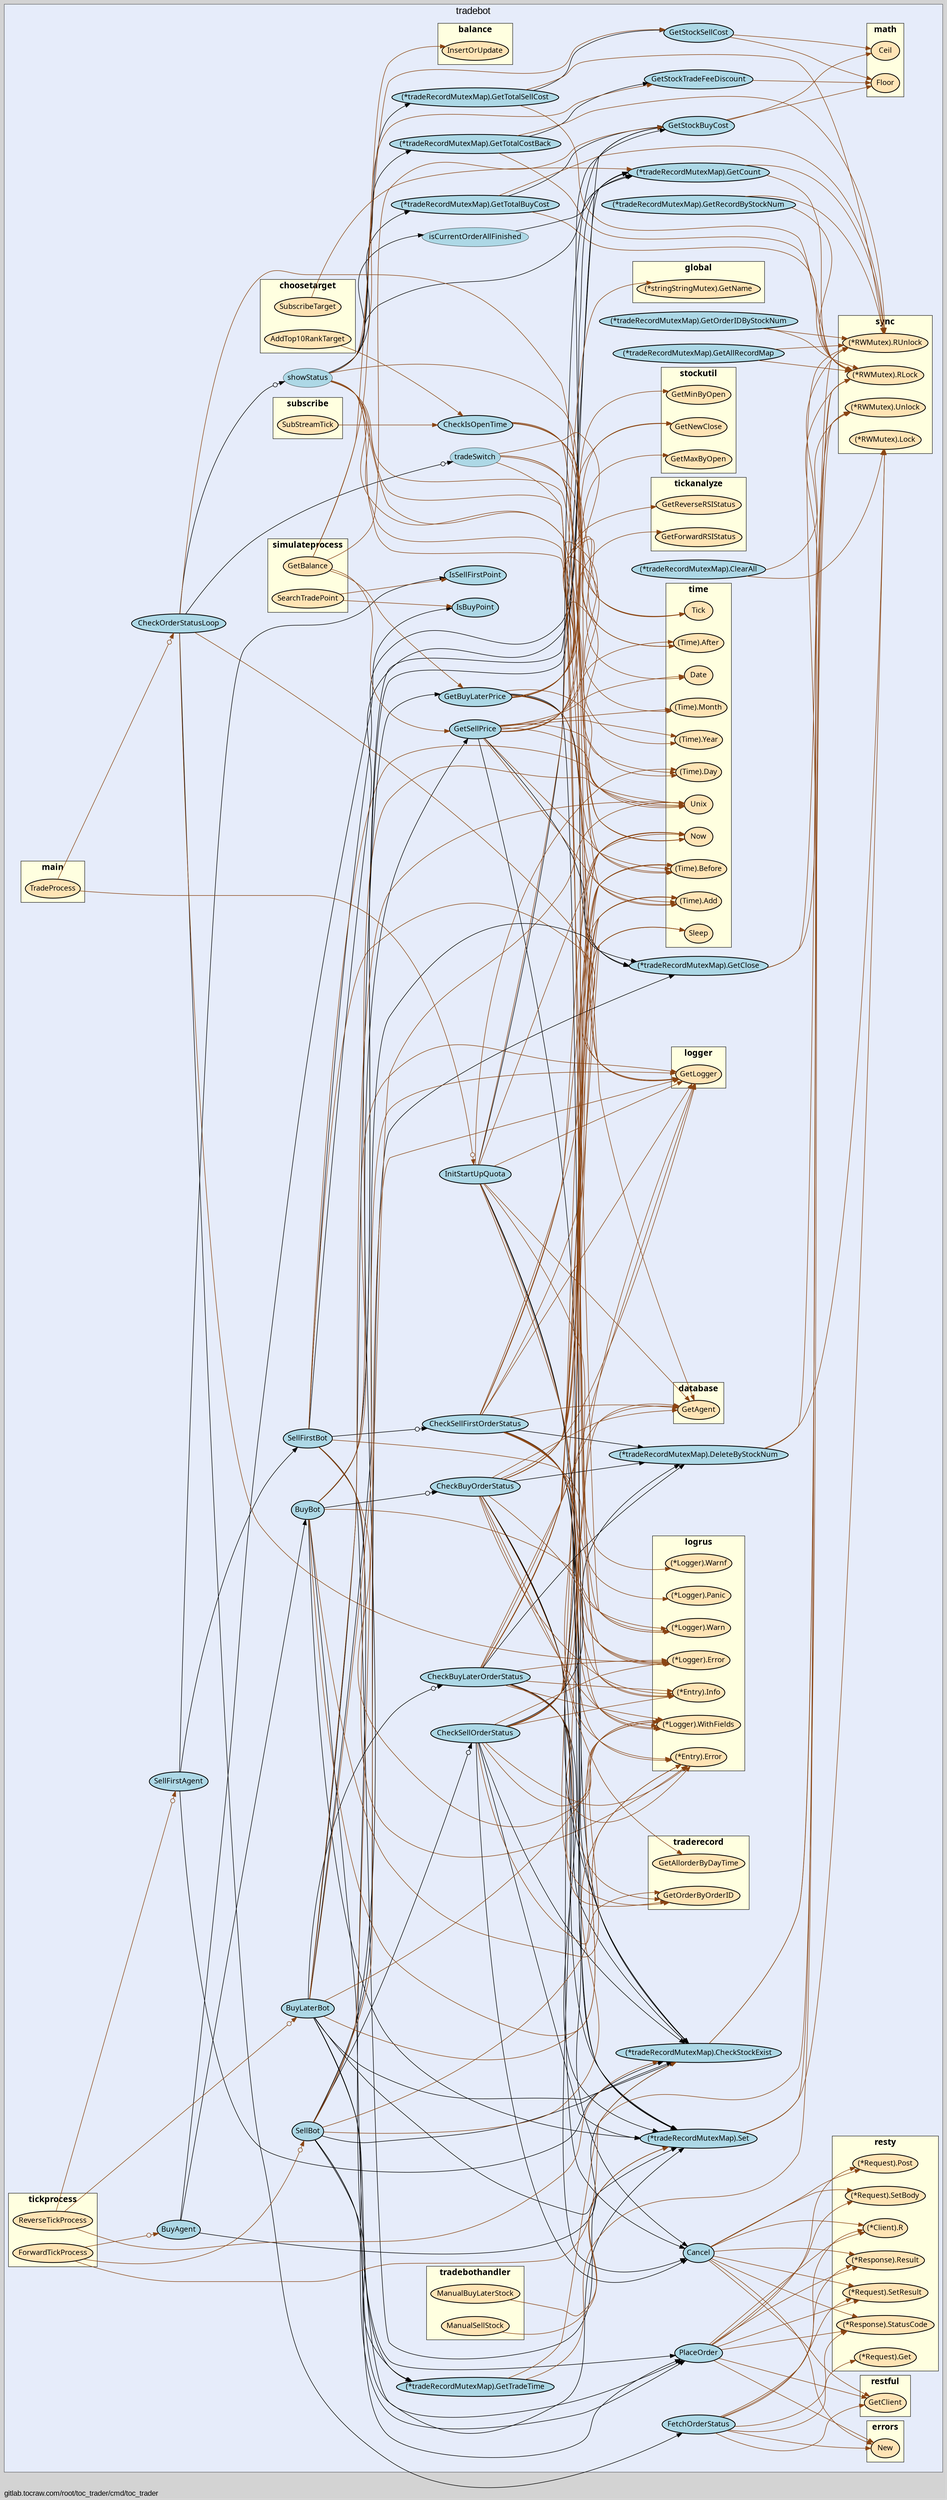 digraph gocallvis {
    label="gitlab.tocraw.com/root/toc_trader/cmd/toc_trader";
    labeljust="l";
    fontname="Arial";
    fontsize="14";
    rankdir="LR";
    bgcolor="lightgray";
    style="solid";
    penwidth="0.5";
    pad="0.0";
    nodesep="0.35";

    node [shape="ellipse" style="filled" fillcolor="honeydew" fontname="Verdana" penwidth="1.0" margin="0.05,0.0"];
    edge [minlen="2"]

    subgraph "cluster_focus" {
        label="tradebot";
labelloc="t";
labeljust="c";
fontsize="18";
bgcolor="#e6ecfa";
        
        "(*gitlab.tocraw.com/root/toc_trader/pkg/modules/tradebot.tradeRecordMutexMap).GetTotalBuyCost" [ fillcolor="lightblue" label="(*tradeRecordMutexMap).GetTotalBuyCost" penwidth="1.5" ]
        "gitlab.tocraw.com/root/toc_trader/pkg/modules/tradebot.GetStockBuyCost" [ fillcolor="lightblue" label="GetStockBuyCost" penwidth="1.5" ]
        "(*gitlab.tocraw.com/root/toc_trader/pkg/modules/tradebot.tradeRecordMutexMap).Set" [ fillcolor="lightblue" label="(*tradeRecordMutexMap).Set" penwidth="1.5" ]
        "gitlab.tocraw.com/root/toc_trader/pkg/modules/tradebot.showStatus" [ fillcolor="lightblue" label="showStatus" penwidth="0.5" ]
        "(*gitlab.tocraw.com/root/toc_trader/pkg/modules/tradebot.tradeRecordMutexMap).GetCount" [ fillcolor="lightblue" label="(*tradeRecordMutexMap).GetCount" penwidth="1.5" ]
        "gitlab.tocraw.com/root/toc_trader/pkg/modules/tradebot.isCurrentOrderAllFinished" [ fillcolor="lightblue" label="isCurrentOrderAllFinished" penwidth="0.5" ]
        "(*gitlab.tocraw.com/root/toc_trader/pkg/modules/tradebot.tradeRecordMutexMap).GetTotalSellCost" [ penwidth="1.5" fillcolor="lightblue" label="(*tradeRecordMutexMap).GetTotalSellCost" ]
        "gitlab.tocraw.com/root/toc_trader/pkg/modules/tradebot.GetStockSellCost" [ fillcolor="lightblue" label="GetStockSellCost" penwidth="1.5" ]
        "(*gitlab.tocraw.com/root/toc_trader/pkg/modules/tradebot.tradeRecordMutexMap).GetTotalCostBack" [ penwidth="1.5" fillcolor="lightblue" label="(*tradeRecordMutexMap).GetTotalCostBack" ]
        "gitlab.tocraw.com/root/toc_trader/pkg/modules/tradebot.GetStockTradeFeeDiscount" [ label="GetStockTradeFeeDiscount" penwidth="1.5" fillcolor="lightblue" ]
        "gitlab.tocraw.com/root/toc_trader/pkg/modules/tradebot.IsBuyPoint" [ penwidth="1.5" fillcolor="lightblue" label="IsBuyPoint" ]
        "gitlab.tocraw.com/root/toc_trader/pkg/modules/tradebot.IsSellFirstPoint" [ fillcolor="lightblue" label="IsSellFirstPoint" penwidth="1.5" ]
        "gitlab.tocraw.com/root/toc_trader/pkg/modules/tradebot.PlaceOrder" [ penwidth="1.5" fillcolor="lightblue" label="PlaceOrder" ]
        "gitlab.tocraw.com/root/toc_trader/pkg/modules/tradebot.Cancel" [ label="Cancel" penwidth="1.5" fillcolor="lightblue" ]
        "gitlab.tocraw.com/root/toc_trader/pkg/modules/tradebot.SellFirstBot" [ label="SellFirstBot" penwidth="1.5" fillcolor="lightblue" ]
        "gitlab.tocraw.com/root/toc_trader/pkg/modules/tradebot.CheckSellFirstOrderStatus" [ penwidth="1.5" fillcolor="lightblue" label="CheckSellFirstOrderStatus" ]
        "(*gitlab.tocraw.com/root/toc_trader/pkg/modules/tradebot.tradeRecordMutexMap).DeleteByStockNum" [ fillcolor="lightblue" label="(*tradeRecordMutexMap).DeleteByStockNum" penwidth="1.5" ]
        "gitlab.tocraw.com/root/toc_trader/pkg/modules/tradebot.GetSellPrice" [ fillcolor="lightblue" label="GetSellPrice" penwidth="1.5" ]
        "(*gitlab.tocraw.com/root/toc_trader/pkg/modules/tradebot.tradeRecordMutexMap).GetClose" [ label="(*tradeRecordMutexMap).GetClose" penwidth="1.5" fillcolor="lightblue" ]
        "(*gitlab.tocraw.com/root/toc_trader/pkg/modules/tradebot.tradeRecordMutexMap).CheckStockExist" [ fillcolor="lightblue" label="(*tradeRecordMutexMap).CheckStockExist" penwidth="1.5" ]
        "gitlab.tocraw.com/root/toc_trader/pkg/modules/tradebot.GetBuyLaterPrice" [ penwidth="1.5" fillcolor="lightblue" label="GetBuyLaterPrice" ]
        "gitlab.tocraw.com/root/toc_trader/pkg/modules/tradebot.CheckBuyLaterOrderStatus" [ fillcolor="lightblue" label="CheckBuyLaterOrderStatus" penwidth="1.5" ]
        "gitlab.tocraw.com/root/toc_trader/pkg/modules/tradebot.BuyAgent" [ fillcolor="lightblue" label="BuyAgent" penwidth="1.5" ]
        "gitlab.tocraw.com/root/toc_trader/pkg/modules/tradebot.BuyBot" [ penwidth="1.5" fillcolor="lightblue" label="BuyBot" ]
        "gitlab.tocraw.com/root/toc_trader/pkg/modules/tradebot.CheckBuyOrderStatus" [ fillcolor="lightblue" label="CheckBuyOrderStatus" penwidth="1.5" ]
        "gitlab.tocraw.com/root/toc_trader/pkg/modules/tradebot.SellBot" [ fillcolor="lightblue" label="SellBot" penwidth="1.5" ]
        "(*gitlab.tocraw.com/root/toc_trader/pkg/modules/tradebot.tradeRecordMutexMap).GetTradeTime" [ fillcolor="lightblue" label="(*tradeRecordMutexMap).GetTradeTime" penwidth="1.5" ]
        "gitlab.tocraw.com/root/toc_trader/pkg/modules/tradebot.CheckSellOrderStatus" [ fillcolor="lightblue" label="CheckSellOrderStatus" penwidth="1.5" ]
        "gitlab.tocraw.com/root/toc_trader/pkg/modules/tradebot.CheckOrderStatusLoop" [ fillcolor="lightblue" label="CheckOrderStatusLoop" penwidth="1.5" ]
        "gitlab.tocraw.com/root/toc_trader/pkg/modules/tradebot.tradeSwitch" [ fillcolor="lightblue" label="tradeSwitch" penwidth="0.5" ]
        "gitlab.tocraw.com/root/toc_trader/pkg/modules/tradebot.FetchOrderStatus" [ fillcolor="lightblue" label="FetchOrderStatus" penwidth="1.5" ]
        "gitlab.tocraw.com/root/toc_trader/pkg/modules/tradebot.CheckIsOpenTime" [ label="CheckIsOpenTime" penwidth="1.5" fillcolor="lightblue" ]
        "gitlab.tocraw.com/root/toc_trader/pkg/modules/tradebot.SellFirstAgent" [ fillcolor="lightblue" label="SellFirstAgent" penwidth="1.5" ]
        "gitlab.tocraw.com/root/toc_trader/pkg/modules/tradebot.BuyLaterBot" [ label="BuyLaterBot" penwidth="1.5" fillcolor="lightblue" ]
        "(*gitlab.tocraw.com/root/toc_trader/pkg/modules/tradebot.tradeRecordMutexMap).ClearAll" [ fillcolor="lightblue" label="(*tradeRecordMutexMap).ClearAll" penwidth="1.5" ]
        "(*gitlab.tocraw.com/root/toc_trader/pkg/modules/tradebot.tradeRecordMutexMap).GetOrderIDByStockNum" [ fillcolor="lightblue" label="(*tradeRecordMutexMap).GetOrderIDByStockNum" penwidth="1.5" ]
        "(*gitlab.tocraw.com/root/toc_trader/pkg/modules/tradebot.tradeRecordMutexMap).GetRecordByStockNum" [ penwidth="1.5" fillcolor="lightblue" label="(*tradeRecordMutexMap).GetRecordByStockNum" ]
        "(*gitlab.tocraw.com/root/toc_trader/pkg/modules/tradebot.tradeRecordMutexMap).GetAllRecordMap" [ fillcolor="lightblue" label="(*tradeRecordMutexMap).GetAllRecordMap" penwidth="1.5" ]
        "gitlab.tocraw.com/root/toc_trader/pkg/modules/tradebot.InitStartUpQuota" [ label="InitStartUpQuota" penwidth="1.5" fillcolor="lightblue" ]
        
        subgraph "cluster_errors" {
        penwidth="0.8";
fillcolor="lightyellow";
fontname="Tahoma bold";
rank="sink";
URL="/?f=errors";
fontsize="16";
style="filled";
label="errors";
tooltip="package: errors";
        
        "errors.New" [ label="New" penwidth="1.5" fillcolor="moccasin" ]
        
    }

        subgraph "cluster_github.com/go-resty/resty/v2" {
        style="filled";
rank="sink";
penwidth="0.8";
fillcolor="lightyellow";
fontname="Tahoma bold";
label="resty";
URL="/?f=github.com/go-resty/resty/v2";
tooltip="package: github.com/go-resty/resty/v2";
fontsize="16";
        
        "(*github.com/go-resty/resty/v2.Client).R" [ label="(*Client).R" penwidth="1.5" fillcolor="moccasin" ]
        "(*github.com/go-resty/resty/v2.Request).SetBody" [ penwidth="1.5" fillcolor="moccasin" label="(*Request).SetBody" ]
        "(*github.com/go-resty/resty/v2.Request).SetResult" [ fillcolor="moccasin" label="(*Request).SetResult" penwidth="1.5" ]
        "(*github.com/go-resty/resty/v2.Request).Post" [ fillcolor="moccasin" label="(*Request).Post" penwidth="1.5" ]
        "(*github.com/go-resty/resty/v2.Response).StatusCode" [ label="(*Response).StatusCode" penwidth="1.5" fillcolor="moccasin" ]
        "(*github.com/go-resty/resty/v2.Response).Result" [ fillcolor="moccasin" label="(*Response).Result" penwidth="1.5" ]
        "(*github.com/go-resty/resty/v2.Request).Get" [ fillcolor="moccasin" label="(*Request).Get" penwidth="1.5" ]
        
    }

        subgraph "cluster_github.com/sirupsen/logrus" {
        label="logrus";
URL="/?f=github.com/sirupsen/logrus";
fontsize="16";
fillcolor="lightyellow";
rank="sink";
tooltip="package: github.com/sirupsen/logrus";
penwidth="0.8";
style="filled";
fontname="Tahoma bold";
        
        "(*github.com/sirupsen/logrus.Logger).Error" [ penwidth="1.5" fillcolor="moccasin" label="(*Logger).Error" ]
        "(*github.com/sirupsen/logrus.Logger).WithFields" [ fillcolor="moccasin" label="(*Logger).WithFields" penwidth="1.5" ]
        "(*github.com/sirupsen/logrus.Entry).Info" [ fillcolor="moccasin" label="(*Entry).Info" penwidth="1.5" ]
        "(*github.com/sirupsen/logrus.Logger).Warn" [ label="(*Logger).Warn" penwidth="1.5" fillcolor="moccasin" ]
        "(*github.com/sirupsen/logrus.Entry).Error" [ fillcolor="moccasin" label="(*Entry).Error" penwidth="1.5" ]
        "(*github.com/sirupsen/logrus.Logger).Panic" [ fillcolor="moccasin" label="(*Logger).Panic" penwidth="1.5" ]
        "(*github.com/sirupsen/logrus.Logger).Warnf" [ fillcolor="moccasin" label="(*Logger).Warnf" penwidth="1.5" ]
        
    }

        subgraph "cluster_gitlab.tocraw.com/root/toc_trader/cmd/toc_trader" {
        fillcolor="lightyellow";
fontname="Tahoma bold";
rank="sink";
label="main";
penwidth="0.8";
fontsize="16";
style="filled";
URL="/?f=gitlab.tocraw.com/root/toc_trader/cmd/toc_trader";
tooltip="package: gitlab.tocraw.com/root/toc_trader/cmd/toc_trader";
        
        "gitlab.tocraw.com/root/toc_trader/cmd/toc_trader.TradeProcess" [ fillcolor="moccasin" label="TradeProcess" penwidth="1.5" ]
        
    }

        subgraph "cluster_gitlab.tocraw.com/root/toc_trader/internal/database" {
        fontsize="16";
style="filled";
penwidth="0.8";
fontname="Tahoma bold";
rank="sink";
label="database";
URL="/?f=gitlab.tocraw.com/root/toc_trader/internal/database";
tooltip="package: gitlab.tocraw.com/root/toc_trader/internal/database";
fillcolor="lightyellow";
        
        "gitlab.tocraw.com/root/toc_trader/internal/database.GetAgent" [ fillcolor="moccasin" label="GetAgent" penwidth="1.5" ]
        
    }

        subgraph "cluster_gitlab.tocraw.com/root/toc_trader/internal/logger" {
        penwidth="0.8";
fontsize="16";
fillcolor="lightyellow";
label="logger";
tooltip="package: gitlab.tocraw.com/root/toc_trader/internal/logger";
style="filled";
fontname="Tahoma bold";
rank="sink";
URL="/?f=gitlab.tocraw.com/root/toc_trader/internal/logger";
        
        "gitlab.tocraw.com/root/toc_trader/internal/logger.GetLogger" [ fillcolor="moccasin" label="GetLogger" penwidth="1.5" ]
        
    }

        subgraph "cluster_gitlab.tocraw.com/root/toc_trader/internal/restful" {
        penwidth="0.8";
fontsize="16";
fontname="Tahoma bold";
label="restful";
style="filled";
fillcolor="lightyellow";
rank="sink";
URL="/?f=gitlab.tocraw.com/root/toc_trader/internal/restful";
tooltip="package: gitlab.tocraw.com/root/toc_trader/internal/restful";
        
        "gitlab.tocraw.com/root/toc_trader/internal/restful.GetClient" [ fillcolor="moccasin" label="GetClient" penwidth="1.5" ]
        
    }

        subgraph "cluster_gitlab.tocraw.com/root/toc_trader/internal/stockutil" {
        penwidth="0.8";
style="filled";
fillcolor="lightyellow";
fontname="Tahoma bold";
rank="sink";
tooltip="package: gitlab.tocraw.com/root/toc_trader/internal/stockutil";
fontsize="16";
label="stockutil";
URL="/?f=gitlab.tocraw.com/root/toc_trader/internal/stockutil";
        
        "gitlab.tocraw.com/root/toc_trader/internal/stockutil.GetMaxByOpen" [ fillcolor="moccasin" label="GetMaxByOpen" penwidth="1.5" ]
        "gitlab.tocraw.com/root/toc_trader/internal/stockutil.GetNewClose" [ penwidth="1.5" fillcolor="moccasin" label="GetNewClose" ]
        "gitlab.tocraw.com/root/toc_trader/internal/stockutil.GetMinByOpen" [ fillcolor="moccasin" label="GetMinByOpen" penwidth="1.5" ]
        
    }

        subgraph "cluster_gitlab.tocraw.com/root/toc_trader/pkg/global" {
        penwidth="0.8";
fontsize="16";
fontname="Tahoma bold";
URL="/?f=gitlab.tocraw.com/root/toc_trader/pkg/global";
style="filled";
fillcolor="lightyellow";
rank="sink";
label="global";
tooltip="package: gitlab.tocraw.com/root/toc_trader/pkg/global";
        
        "(*gitlab.tocraw.com/root/toc_trader/pkg/global.stringStringMutex).GetName" [ fillcolor="moccasin" label="(*stringStringMutex).GetName" penwidth="1.5" ]
        
    }

        subgraph "cluster_gitlab.tocraw.com/root/toc_trader/pkg/handlers/tradebothandler" {
        penwidth="0.8";
fontsize="16";
style="filled";
fontname="Tahoma bold";
URL="/?f=gitlab.tocraw.com/root/toc_trader/pkg/handlers/tradebothandler";
tooltip="package: gitlab.tocraw.com/root/toc_trader/pkg/handlers/tradebothandler";
fillcolor="lightyellow";
rank="sink";
label="tradebothandler";
        
        "gitlab.tocraw.com/root/toc_trader/pkg/handlers/tradebothandler.ManualSellStock" [ fillcolor="moccasin" label="ManualSellStock" penwidth="1.5" ]
        "gitlab.tocraw.com/root/toc_trader/pkg/handlers/tradebothandler.ManualBuyLaterStock" [ fillcolor="moccasin" label="ManualBuyLaterStock" penwidth="1.5" ]
        
    }

        subgraph "cluster_gitlab.tocraw.com/root/toc_trader/pkg/models/balance" {
        style="filled";
fontname="Tahoma bold";
rank="sink";
URL="/?f=gitlab.tocraw.com/root/toc_trader/pkg/models/balance";
penwidth="0.8";
fontsize="16";
fillcolor="lightyellow";
label="balance";
tooltip="package: gitlab.tocraw.com/root/toc_trader/pkg/models/balance";
        
        "gitlab.tocraw.com/root/toc_trader/pkg/models/balance.InsertOrUpdate" [ fillcolor="moccasin" label="InsertOrUpdate" penwidth="1.5" ]
        
    }

        subgraph "cluster_gitlab.tocraw.com/root/toc_trader/pkg/models/traderecord" {
        tooltip="package: gitlab.tocraw.com/root/toc_trader/pkg/models/traderecord";
fontsize="16";
fontname="Tahoma bold";
label="traderecord";
URL="/?f=gitlab.tocraw.com/root/toc_trader/pkg/models/traderecord";
penwidth="0.8";
style="filled";
fillcolor="lightyellow";
rank="sink";
        
        "gitlab.tocraw.com/root/toc_trader/pkg/models/traderecord.GetOrderByOrderID" [ fillcolor="moccasin" label="GetOrderByOrderID" penwidth="1.5" ]
        "gitlab.tocraw.com/root/toc_trader/pkg/models/traderecord.GetAllorderByDayTime" [ fillcolor="moccasin" label="GetAllorderByDayTime" penwidth="1.5" ]
        
    }

        subgraph "cluster_gitlab.tocraw.com/root/toc_trader/pkg/modules/choosetarget" {
        penwidth="0.8";
fontsize="16";
style="filled";
rank="sink";
URL="/?f=gitlab.tocraw.com/root/toc_trader/pkg/modules/choosetarget";
tooltip="package: gitlab.tocraw.com/root/toc_trader/pkg/modules/choosetarget";
fillcolor="lightyellow";
fontname="Tahoma bold";
label="choosetarget";
        
        "gitlab.tocraw.com/root/toc_trader/pkg/modules/choosetarget.AddTop10RankTarget" [ fillcolor="moccasin" label="AddTop10RankTarget" penwidth="1.5" ]
        "gitlab.tocraw.com/root/toc_trader/pkg/modules/choosetarget.SubscribeTarget" [ fillcolor="moccasin" label="SubscribeTarget" penwidth="1.5" ]
        
    }

        subgraph "cluster_gitlab.tocraw.com/root/toc_trader/pkg/modules/simulateprocess" {
        tooltip="package: gitlab.tocraw.com/root/toc_trader/pkg/modules/simulateprocess";
fontsize="16";
rank="sink";
label="simulateprocess";
fontname="Tahoma bold";
URL="/?f=gitlab.tocraw.com/root/toc_trader/pkg/modules/simulateprocess";
penwidth="0.8";
style="filled";
fillcolor="lightyellow";
        
        "gitlab.tocraw.com/root/toc_trader/pkg/modules/simulateprocess.SearchTradePoint" [ penwidth="1.5" fillcolor="moccasin" label="SearchTradePoint" ]
        "gitlab.tocraw.com/root/toc_trader/pkg/modules/simulateprocess.GetBalance" [ fillcolor="moccasin" label="GetBalance" penwidth="1.5" ]
        
    }

        subgraph "cluster_gitlab.tocraw.com/root/toc_trader/pkg/modules/subscribe" {
        style="filled";
rank="sink";
URL="/?f=gitlab.tocraw.com/root/toc_trader/pkg/modules/subscribe";
tooltip="package: gitlab.tocraw.com/root/toc_trader/pkg/modules/subscribe";
penwidth="0.8";
fontsize="16";
label="subscribe";
fillcolor="lightyellow";
fontname="Tahoma bold";
        
        "gitlab.tocraw.com/root/toc_trader/pkg/modules/subscribe.SubStreamTick" [ fillcolor="moccasin" label="SubStreamTick" penwidth="1.5" ]
        
    }

        subgraph "cluster_gitlab.tocraw.com/root/toc_trader/pkg/modules/tickanalyze" {
        fontsize="16";
style="filled";
fontname="Tahoma bold";
URL="/?f=gitlab.tocraw.com/root/toc_trader/pkg/modules/tickanalyze";
penwidth="0.8";
fillcolor="lightyellow";
rank="sink";
label="tickanalyze";
tooltip="package: gitlab.tocraw.com/root/toc_trader/pkg/modules/tickanalyze";
        
        "gitlab.tocraw.com/root/toc_trader/pkg/modules/tickanalyze.GetForwardRSIStatus" [ label="GetForwardRSIStatus" penwidth="1.5" fillcolor="moccasin" ]
        "gitlab.tocraw.com/root/toc_trader/pkg/modules/tickanalyze.GetReverseRSIStatus" [ label="GetReverseRSIStatus" penwidth="1.5" fillcolor="moccasin" ]
        
    }

        subgraph "cluster_gitlab.tocraw.com/root/toc_trader/pkg/modules/tickprocess" {
        penwidth="0.8";
rank="sink";
tooltip="package: gitlab.tocraw.com/root/toc_trader/pkg/modules/tickprocess";
label="tickprocess";
URL="/?f=gitlab.tocraw.com/root/toc_trader/pkg/modules/tickprocess";
fontsize="16";
style="filled";
fillcolor="lightyellow";
fontname="Tahoma bold";
        
        "gitlab.tocraw.com/root/toc_trader/pkg/modules/tickprocess.ForwardTickProcess" [ fillcolor="moccasin" label="ForwardTickProcess" penwidth="1.5" ]
        "gitlab.tocraw.com/root/toc_trader/pkg/modules/tickprocess.ReverseTickProcess" [ penwidth="1.5" fillcolor="moccasin" label="ReverseTickProcess" ]
        
    }

        subgraph "cluster_math" {
        label="math";
URL="/?f=math";
tooltip="package: math";
penwidth="0.8";
style="filled";
fontname="Tahoma bold";
rank="sink";
fontsize="16";
fillcolor="lightyellow";
        
        "math.Ceil" [ label="Ceil" penwidth="1.5" fillcolor="moccasin" ]
        "math.Floor" [ penwidth="1.5" fillcolor="moccasin" label="Floor" ]
        
    }

        subgraph "cluster_sync" {
        fontname="Tahoma bold";
penwidth="0.8";
style="filled";
fillcolor="lightyellow";
URL="/?f=sync";
tooltip="package: sync";
fontsize="16";
rank="sink";
label="sync";
        
        "(*sync.RWMutex).RLock" [ label="(*RWMutex).RLock" penwidth="1.5" fillcolor="moccasin" ]
        "(*sync.RWMutex).RUnlock" [ fillcolor="moccasin" label="(*RWMutex).RUnlock" penwidth="1.5" ]
        "(*sync.RWMutex).Lock" [ fillcolor="moccasin" label="(*RWMutex).Lock" penwidth="1.5" ]
        "(*sync.RWMutex).Unlock" [ fillcolor="moccasin" label="(*RWMutex).Unlock" penwidth="1.5" ]
        
    }

        subgraph "cluster_time" {
        style="filled";
rank="sink";
label="time";
penwidth="0.8";
fontsize="16";
fillcolor="lightyellow";
fontname="Tahoma bold";
URL="/?f=time";
tooltip="package: time";
        
        "time.Tick" [ fillcolor="moccasin" label="Tick" penwidth="1.5" ]
        "time.Unix" [ penwidth="1.5" fillcolor="moccasin" label="Unix" ]
        "time.Sleep" [ fillcolor="moccasin" label="Sleep" penwidth="1.5" ]
        "(time.Time).Add" [ label="(Time).Add" penwidth="1.5" fillcolor="moccasin" ]
        "time.Now" [ fillcolor="moccasin" label="Now" penwidth="1.5" ]
        "(time.Time).Before" [ fillcolor="moccasin" label="(Time).Before" penwidth="1.5" ]
        "(time.Time).Year" [ fillcolor="moccasin" label="(Time).Year" penwidth="1.5" ]
        "(time.Time).Month" [ fillcolor="moccasin" label="(Time).Month" penwidth="1.5" ]
        "(time.Time).Day" [ fillcolor="moccasin" label="(Time).Day" penwidth="1.5" ]
        "time.Date" [ fillcolor="moccasin" label="Date" penwidth="1.5" ]
        "(time.Time).After" [ fillcolor="moccasin" label="(Time).After" penwidth="1.5" ]
        
    }

    }

    "(*gitlab.tocraw.com/root/toc_trader/pkg/modules/tradebot.tradeRecordMutexMap).GetTotalBuyCost" -> "(*sync.RWMutex).RLock" [ color="saddlebrown" ]
    "gitlab.tocraw.com/root/toc_trader/pkg/modules/tradebot.GetStockBuyCost" -> "math.Ceil" [ color="saddlebrown" ]
    "gitlab.tocraw.com/root/toc_trader/pkg/modules/tradebot.GetStockBuyCost" -> "math.Floor" [ color="saddlebrown" ]
    "(*gitlab.tocraw.com/root/toc_trader/pkg/modules/tradebot.tradeRecordMutexMap).GetTotalBuyCost" -> "gitlab.tocraw.com/root/toc_trader/pkg/modules/tradebot.GetStockBuyCost" [  ]
    "(*gitlab.tocraw.com/root/toc_trader/pkg/modules/tradebot.tradeRecordMutexMap).GetTotalBuyCost" -> "(*sync.RWMutex).RUnlock" [ color="saddlebrown" ]
    "(*gitlab.tocraw.com/root/toc_trader/pkg/modules/tradebot.tradeRecordMutexMap).Set" -> "(*sync.RWMutex).Lock" [ color="saddlebrown" ]
    "(*gitlab.tocraw.com/root/toc_trader/pkg/modules/tradebot.tradeRecordMutexMap).Set" -> "(*sync.RWMutex).Unlock" [ color="saddlebrown" ]
    "gitlab.tocraw.com/root/toc_trader/pkg/handlers/tradebothandler.ManualSellStock" -> "(*gitlab.tocraw.com/root/toc_trader/pkg/modules/tradebot.tradeRecordMutexMap).Set" [ color="saddlebrown" ]
    "gitlab.tocraw.com/root/toc_trader/pkg/handlers/tradebothandler.ManualBuyLaterStock" -> "(*gitlab.tocraw.com/root/toc_trader/pkg/modules/tradebot.tradeRecordMutexMap).Set" [ color="saddlebrown" ]
    "gitlab.tocraw.com/root/toc_trader/pkg/modules/tradebot.showStatus" -> "time.Tick" [ color="saddlebrown" ]
    "(*gitlab.tocraw.com/root/toc_trader/pkg/modules/tradebot.tradeRecordMutexMap).GetCount" -> "(*sync.RWMutex).RLock" [ color="saddlebrown" ]
    "(*gitlab.tocraw.com/root/toc_trader/pkg/modules/tradebot.tradeRecordMutexMap).GetCount" -> "(*sync.RWMutex).RUnlock" [ color="saddlebrown" ]
    "gitlab.tocraw.com/root/toc_trader/pkg/modules/tradebot.isCurrentOrderAllFinished" -> "(*gitlab.tocraw.com/root/toc_trader/pkg/modules/tradebot.tradeRecordMutexMap).GetCount" [  ]
    "gitlab.tocraw.com/root/toc_trader/pkg/modules/tradebot.showStatus" -> "gitlab.tocraw.com/root/toc_trader/pkg/modules/tradebot.isCurrentOrderAllFinished" [  ]
    "(*gitlab.tocraw.com/root/toc_trader/pkg/modules/tradebot.tradeRecordMutexMap).GetTotalSellCost" -> "(*sync.RWMutex).RLock" [ color="saddlebrown" ]
    "gitlab.tocraw.com/root/toc_trader/pkg/modules/tradebot.GetStockSellCost" -> "math.Ceil" [ color="saddlebrown" ]
    "gitlab.tocraw.com/root/toc_trader/pkg/modules/tradebot.GetStockSellCost" -> "math.Floor" [ color="saddlebrown" ]
    "(*gitlab.tocraw.com/root/toc_trader/pkg/modules/tradebot.tradeRecordMutexMap).GetTotalSellCost" -> "gitlab.tocraw.com/root/toc_trader/pkg/modules/tradebot.GetStockSellCost" [  ]
    "(*gitlab.tocraw.com/root/toc_trader/pkg/modules/tradebot.tradeRecordMutexMap).GetTotalSellCost" -> "(*sync.RWMutex).RUnlock" [ color="saddlebrown" ]
    "gitlab.tocraw.com/root/toc_trader/pkg/modules/tradebot.showStatus" -> "(*gitlab.tocraw.com/root/toc_trader/pkg/modules/tradebot.tradeRecordMutexMap).GetTotalSellCost" [  ]
    "gitlab.tocraw.com/root/toc_trader/pkg/modules/tradebot.showStatus" -> "(*gitlab.tocraw.com/root/toc_trader/pkg/modules/tradebot.tradeRecordMutexMap).GetTotalBuyCost" [  ]
    "gitlab.tocraw.com/root/toc_trader/pkg/modules/tradebot.showStatus" -> "(*gitlab.tocraw.com/root/toc_trader/pkg/modules/tradebot.tradeRecordMutexMap).GetCount" [  ]
    "(*gitlab.tocraw.com/root/toc_trader/pkg/modules/tradebot.tradeRecordMutexMap).GetTotalCostBack" -> "(*sync.RWMutex).RLock" [ color="saddlebrown" ]
    "gitlab.tocraw.com/root/toc_trader/pkg/modules/tradebot.GetStockTradeFeeDiscount" -> "math.Floor" [ color="saddlebrown" ]
    "(*gitlab.tocraw.com/root/toc_trader/pkg/modules/tradebot.tradeRecordMutexMap).GetTotalCostBack" -> "gitlab.tocraw.com/root/toc_trader/pkg/modules/tradebot.GetStockTradeFeeDiscount" [  ]
    "(*gitlab.tocraw.com/root/toc_trader/pkg/modules/tradebot.tradeRecordMutexMap).GetTotalCostBack" -> "(*sync.RWMutex).RUnlock" [ color="saddlebrown" ]
    "gitlab.tocraw.com/root/toc_trader/pkg/modules/tradebot.showStatus" -> "(*gitlab.tocraw.com/root/toc_trader/pkg/modules/tradebot.tradeRecordMutexMap).GetTotalCostBack" [  ]
    "gitlab.tocraw.com/root/toc_trader/pkg/modules/tradebot.showStatus" -> "gitlab.tocraw.com/root/toc_trader/internal/database.GetAgent" [ color="saddlebrown" ]
    "gitlab.tocraw.com/root/toc_trader/pkg/modules/tradebot.showStatus" -> "gitlab.tocraw.com/root/toc_trader/pkg/models/balance.InsertOrUpdate" [ color="saddlebrown" ]
    "gitlab.tocraw.com/root/toc_trader/pkg/modules/tradebot.showStatus" -> "gitlab.tocraw.com/root/toc_trader/internal/logger.GetLogger" [ color="saddlebrown" ]
    "gitlab.tocraw.com/root/toc_trader/pkg/modules/tradebot.showStatus" -> "(*github.com/sirupsen/logrus.Logger).Error" [ color="saddlebrown" ]
    "gitlab.tocraw.com/root/toc_trader/pkg/modules/tradebot.showStatus" -> "(*github.com/sirupsen/logrus.Logger).WithFields" [ color="saddlebrown" ]
    "gitlab.tocraw.com/root/toc_trader/pkg/modules/tradebot.showStatus" -> "(*github.com/sirupsen/logrus.Entry).Info" [ color="saddlebrown" ]
    "gitlab.tocraw.com/root/toc_trader/pkg/modules/tradebot.showStatus" -> "(*github.com/sirupsen/logrus.Logger).Warn" [ color="saddlebrown" ]
    "gitlab.tocraw.com/root/toc_trader/pkg/modules/simulateprocess.SearchTradePoint" -> "gitlab.tocraw.com/root/toc_trader/pkg/modules/tradebot.IsBuyPoint" [ color="saddlebrown" ]
    "gitlab.tocraw.com/root/toc_trader/pkg/modules/simulateprocess.SearchTradePoint" -> "gitlab.tocraw.com/root/toc_trader/pkg/modules/tradebot.IsSellFirstPoint" [ color="saddlebrown" ]
    "gitlab.tocraw.com/root/toc_trader/pkg/modules/tradebot.PlaceOrder" -> "gitlab.tocraw.com/root/toc_trader/internal/restful.GetClient" [ color="saddlebrown" ]
    "gitlab.tocraw.com/root/toc_trader/pkg/modules/tradebot.PlaceOrder" -> "(*github.com/go-resty/resty/v2.Client).R" [ color="saddlebrown" ]
    "gitlab.tocraw.com/root/toc_trader/pkg/modules/tradebot.PlaceOrder" -> "(*github.com/go-resty/resty/v2.Request).SetBody" [ color="saddlebrown" ]
    "gitlab.tocraw.com/root/toc_trader/pkg/modules/tradebot.PlaceOrder" -> "(*github.com/go-resty/resty/v2.Request).SetResult" [ color="saddlebrown" ]
    "gitlab.tocraw.com/root/toc_trader/pkg/modules/tradebot.PlaceOrder" -> "(*github.com/go-resty/resty/v2.Request).Post" [ color="saddlebrown" ]
    "gitlab.tocraw.com/root/toc_trader/pkg/modules/tradebot.PlaceOrder" -> "(*github.com/go-resty/resty/v2.Response).StatusCode" [ color="saddlebrown" ]
    "gitlab.tocraw.com/root/toc_trader/pkg/modules/tradebot.PlaceOrder" -> "errors.New" [ color="saddlebrown" ]
    "gitlab.tocraw.com/root/toc_trader/pkg/modules/tradebot.PlaceOrder" -> "(*github.com/go-resty/resty/v2.Response).Result" [ color="saddlebrown" ]
    "gitlab.tocraw.com/root/toc_trader/pkg/modules/tradebot.Cancel" -> "gitlab.tocraw.com/root/toc_trader/internal/restful.GetClient" [ color="saddlebrown" ]
    "gitlab.tocraw.com/root/toc_trader/pkg/modules/tradebot.Cancel" -> "(*github.com/go-resty/resty/v2.Client).R" [ color="saddlebrown" ]
    "gitlab.tocraw.com/root/toc_trader/pkg/modules/tradebot.Cancel" -> "(*github.com/go-resty/resty/v2.Request).SetBody" [ color="saddlebrown" ]
    "gitlab.tocraw.com/root/toc_trader/pkg/modules/tradebot.Cancel" -> "(*github.com/go-resty/resty/v2.Request).SetResult" [ color="saddlebrown" ]
    "gitlab.tocraw.com/root/toc_trader/pkg/modules/tradebot.Cancel" -> "(*github.com/go-resty/resty/v2.Request).Post" [ color="saddlebrown" ]
    "gitlab.tocraw.com/root/toc_trader/pkg/modules/tradebot.Cancel" -> "(*github.com/go-resty/resty/v2.Response).StatusCode" [ color="saddlebrown" ]
    "gitlab.tocraw.com/root/toc_trader/pkg/modules/tradebot.Cancel" -> "errors.New" [ color="saddlebrown" ]
    "gitlab.tocraw.com/root/toc_trader/pkg/modules/tradebot.Cancel" -> "(*github.com/go-resty/resty/v2.Response).Result" [ color="saddlebrown" ]
    "gitlab.tocraw.com/root/toc_trader/pkg/modules/tradebot.SellFirstBot" -> "gitlab.tocraw.com/root/toc_trader/pkg/modules/tradebot.GetStockBuyCost" [  ]
    "gitlab.tocraw.com/root/toc_trader/pkg/modules/tradebot.SellFirstBot" -> "(*gitlab.tocraw.com/root/toc_trader/pkg/modules/tradebot.tradeRecordMutexMap).GetCount" [  ]
    "gitlab.tocraw.com/root/toc_trader/pkg/modules/tradebot.SellFirstBot" -> "gitlab.tocraw.com/root/toc_trader/pkg/modules/tradebot.PlaceOrder" [  ]
    "gitlab.tocraw.com/root/toc_trader/pkg/modules/tradebot.SellFirstBot" -> "gitlab.tocraw.com/root/toc_trader/internal/logger.GetLogger" [ color="saddlebrown" ]
    "gitlab.tocraw.com/root/toc_trader/pkg/modules/tradebot.SellFirstBot" -> "(*github.com/sirupsen/logrus.Logger).Warn" [ color="saddlebrown" ]
    "gitlab.tocraw.com/root/toc_trader/pkg/modules/tradebot.SellFirstBot" -> "(*github.com/sirupsen/logrus.Logger).WithFields" [ color="saddlebrown" ]
    "gitlab.tocraw.com/root/toc_trader/pkg/modules/tradebot.SellFirstBot" -> "(*github.com/sirupsen/logrus.Entry).Error" [ color="saddlebrown" ]
    "gitlab.tocraw.com/root/toc_trader/pkg/modules/tradebot.SellFirstBot" -> "time.Unix" [ color="saddlebrown" ]
    "gitlab.tocraw.com/root/toc_trader/pkg/modules/tradebot.SellFirstBot" -> "(*gitlab.tocraw.com/root/toc_trader/pkg/modules/tradebot.tradeRecordMutexMap).Set" [  ]
    "gitlab.tocraw.com/root/toc_trader/pkg/modules/tradebot.CheckSellFirstOrderStatus" -> "time.Sleep" [ color="saddlebrown" ]
    "gitlab.tocraw.com/root/toc_trader/pkg/modules/tradebot.CheckSellFirstOrderStatus" -> "gitlab.tocraw.com/root/toc_trader/internal/database.GetAgent" [ color="saddlebrown" ]
    "gitlab.tocraw.com/root/toc_trader/pkg/modules/tradebot.CheckSellFirstOrderStatus" -> "gitlab.tocraw.com/root/toc_trader/pkg/models/traderecord.GetOrderByOrderID" [ color="saddlebrown" ]
    "gitlab.tocraw.com/root/toc_trader/pkg/modules/tradebot.CheckSellFirstOrderStatus" -> "gitlab.tocraw.com/root/toc_trader/internal/logger.GetLogger" [ color="saddlebrown" ]
    "gitlab.tocraw.com/root/toc_trader/pkg/modules/tradebot.CheckSellFirstOrderStatus" -> "(*github.com/sirupsen/logrus.Logger).Error" [ color="saddlebrown" ]
    "(*gitlab.tocraw.com/root/toc_trader/pkg/modules/tradebot.tradeRecordMutexMap).DeleteByStockNum" -> "(*sync.RWMutex).Lock" [ color="saddlebrown" ]
    "(*gitlab.tocraw.com/root/toc_trader/pkg/modules/tradebot.tradeRecordMutexMap).DeleteByStockNum" -> "(*sync.RWMutex).Unlock" [ color="saddlebrown" ]
    "gitlab.tocraw.com/root/toc_trader/pkg/modules/tradebot.CheckSellFirstOrderStatus" -> "(*gitlab.tocraw.com/root/toc_trader/pkg/modules/tradebot.tradeRecordMutexMap).DeleteByStockNum" [  ]
    "gitlab.tocraw.com/root/toc_trader/pkg/modules/tradebot.CheckSellFirstOrderStatus" -> "(*github.com/sirupsen/logrus.Logger).WithFields" [ color="saddlebrown" ]
    "gitlab.tocraw.com/root/toc_trader/pkg/modules/tradebot.CheckSellFirstOrderStatus" -> "(*github.com/sirupsen/logrus.Entry).Info" [ color="saddlebrown" ]
    "gitlab.tocraw.com/root/toc_trader/pkg/modules/tradebot.CheckSellFirstOrderStatus" -> "(*gitlab.tocraw.com/root/toc_trader/pkg/modules/tradebot.tradeRecordMutexMap).Set" [  ]
    "gitlab.tocraw.com/root/toc_trader/pkg/modules/tradebot.CheckSellFirstOrderStatus" -> "(time.Time).Add" [ color="saddlebrown" ]
    "gitlab.tocraw.com/root/toc_trader/pkg/modules/tradebot.CheckSellFirstOrderStatus" -> "time.Now" [ color="saddlebrown" ]
    "gitlab.tocraw.com/root/toc_trader/pkg/modules/tradebot.CheckSellFirstOrderStatus" -> "(time.Time).Before" [ color="saddlebrown" ]
    "gitlab.tocraw.com/root/toc_trader/pkg/modules/tradebot.CheckSellFirstOrderStatus" -> "gitlab.tocraw.com/root/toc_trader/pkg/modules/tradebot.Cancel" [  ]
    "gitlab.tocraw.com/root/toc_trader/pkg/modules/tradebot.CheckSellFirstOrderStatus" -> "(*github.com/sirupsen/logrus.Entry).Error" [ color="saddlebrown" ]
    "gitlab.tocraw.com/root/toc_trader/pkg/modules/tradebot.SellFirstBot" -> "gitlab.tocraw.com/root/toc_trader/pkg/modules/tradebot.CheckSellFirstOrderStatus" [ arrowhead="normalnoneodot" ]
    "gitlab.tocraw.com/root/toc_trader/pkg/modules/simulateprocess.GetBalance" -> "gitlab.tocraw.com/root/toc_trader/pkg/modules/tradebot.GetStockBuyCost" [ color="saddlebrown" ]
    "gitlab.tocraw.com/root/toc_trader/pkg/modules/simulateprocess.GetBalance" -> "gitlab.tocraw.com/root/toc_trader/pkg/modules/tradebot.GetStockSellCost" [ color="saddlebrown" ]
    "gitlab.tocraw.com/root/toc_trader/pkg/modules/simulateprocess.GetBalance" -> "gitlab.tocraw.com/root/toc_trader/pkg/modules/tradebot.GetStockTradeFeeDiscount" [ color="saddlebrown" ]
    "gitlab.tocraw.com/root/toc_trader/pkg/modules/tradebot.GetSellPrice" -> "gitlab.tocraw.com/root/toc_trader/internal/stockutil.GetMaxByOpen" [ color="saddlebrown" ]
    "gitlab.tocraw.com/root/toc_trader/pkg/modules/tradebot.GetSellPrice" -> "time.Unix" [ color="saddlebrown" ]
    "gitlab.tocraw.com/root/toc_trader/pkg/modules/tradebot.GetSellPrice" -> "(time.Time).Year" [ color="saddlebrown" ]
    "gitlab.tocraw.com/root/toc_trader/pkg/modules/tradebot.GetSellPrice" -> "(time.Time).Month" [ color="saddlebrown" ]
    "gitlab.tocraw.com/root/toc_trader/pkg/modules/tradebot.GetSellPrice" -> "(time.Time).Day" [ color="saddlebrown" ]
    "gitlab.tocraw.com/root/toc_trader/pkg/modules/tradebot.GetSellPrice" -> "time.Date" [ color="saddlebrown" ]
    "gitlab.tocraw.com/root/toc_trader/pkg/modules/tradebot.GetSellPrice" -> "gitlab.tocraw.com/root/toc_trader/pkg/modules/tickanalyze.GetForwardRSIStatus" [ color="saddlebrown" ]
    "gitlab.tocraw.com/root/toc_trader/pkg/modules/tradebot.GetSellPrice" -> "(time.Time).Before" [ color="saddlebrown" ]
    "gitlab.tocraw.com/root/toc_trader/pkg/modules/tradebot.GetSellPrice" -> "(time.Time).After" [ color="saddlebrown" ]
    "(*gitlab.tocraw.com/root/toc_trader/pkg/modules/tradebot.tradeRecordMutexMap).GetClose" -> "(*sync.RWMutex).RLock" [ color="saddlebrown" ]
    "(*gitlab.tocraw.com/root/toc_trader/pkg/modules/tradebot.tradeRecordMutexMap).GetClose" -> "(*sync.RWMutex).RUnlock" [ color="saddlebrown" ]
    "gitlab.tocraw.com/root/toc_trader/pkg/modules/tradebot.GetSellPrice" -> "(*gitlab.tocraw.com/root/toc_trader/pkg/modules/tradebot.tradeRecordMutexMap).GetClose" [  ]
    "(*gitlab.tocraw.com/root/toc_trader/pkg/modules/tradebot.tradeRecordMutexMap).CheckStockExist" -> "(*sync.RWMutex).RLock" [ color="saddlebrown" ]
    "(*gitlab.tocraw.com/root/toc_trader/pkg/modules/tradebot.tradeRecordMutexMap).CheckStockExist" -> "(*sync.RWMutex).RUnlock" [ color="saddlebrown" ]
    "gitlab.tocraw.com/root/toc_trader/pkg/modules/tradebot.GetSellPrice" -> "(*gitlab.tocraw.com/root/toc_trader/pkg/modules/tradebot.tradeRecordMutexMap).CheckStockExist" [  ]
    "gitlab.tocraw.com/root/toc_trader/pkg/modules/tradebot.GetSellPrice" -> "gitlab.tocraw.com/root/toc_trader/internal/stockutil.GetNewClose" [ color="saddlebrown" ]
    "gitlab.tocraw.com/root/toc_trader/pkg/modules/tradebot.GetSellPrice" -> "(time.Time).Add" [ color="saddlebrown" ]
    "gitlab.tocraw.com/root/toc_trader/pkg/modules/simulateprocess.GetBalance" -> "gitlab.tocraw.com/root/toc_trader/pkg/modules/tradebot.GetSellPrice" [ color="saddlebrown" ]
    "gitlab.tocraw.com/root/toc_trader/pkg/modules/tradebot.GetBuyLaterPrice" -> "gitlab.tocraw.com/root/toc_trader/internal/stockutil.GetMinByOpen" [ color="saddlebrown" ]
    "gitlab.tocraw.com/root/toc_trader/pkg/modules/tradebot.GetBuyLaterPrice" -> "time.Unix" [ color="saddlebrown" ]
    "gitlab.tocraw.com/root/toc_trader/pkg/modules/tradebot.GetBuyLaterPrice" -> "(time.Time).Year" [ color="saddlebrown" ]
    "gitlab.tocraw.com/root/toc_trader/pkg/modules/tradebot.GetBuyLaterPrice" -> "(time.Time).Month" [ color="saddlebrown" ]
    "gitlab.tocraw.com/root/toc_trader/pkg/modules/tradebot.GetBuyLaterPrice" -> "(time.Time).Day" [ color="saddlebrown" ]
    "gitlab.tocraw.com/root/toc_trader/pkg/modules/tradebot.GetBuyLaterPrice" -> "time.Date" [ color="saddlebrown" ]
    "gitlab.tocraw.com/root/toc_trader/pkg/modules/tradebot.GetBuyLaterPrice" -> "gitlab.tocraw.com/root/toc_trader/pkg/modules/tickanalyze.GetReverseRSIStatus" [ color="saddlebrown" ]
    "gitlab.tocraw.com/root/toc_trader/pkg/modules/tradebot.GetBuyLaterPrice" -> "(time.Time).Before" [ color="saddlebrown" ]
    "gitlab.tocraw.com/root/toc_trader/pkg/modules/tradebot.GetBuyLaterPrice" -> "(time.Time).After" [ color="saddlebrown" ]
    "gitlab.tocraw.com/root/toc_trader/pkg/modules/tradebot.GetBuyLaterPrice" -> "(*gitlab.tocraw.com/root/toc_trader/pkg/modules/tradebot.tradeRecordMutexMap).GetClose" [  ]
    "gitlab.tocraw.com/root/toc_trader/pkg/modules/tradebot.GetBuyLaterPrice" -> "(*gitlab.tocraw.com/root/toc_trader/pkg/modules/tradebot.tradeRecordMutexMap).CheckStockExist" [  ]
    "gitlab.tocraw.com/root/toc_trader/pkg/modules/tradebot.GetBuyLaterPrice" -> "gitlab.tocraw.com/root/toc_trader/internal/stockutil.GetNewClose" [ color="saddlebrown" ]
    "gitlab.tocraw.com/root/toc_trader/pkg/modules/tradebot.GetBuyLaterPrice" -> "(time.Time).Add" [ color="saddlebrown" ]
    "gitlab.tocraw.com/root/toc_trader/pkg/modules/simulateprocess.GetBalance" -> "gitlab.tocraw.com/root/toc_trader/pkg/modules/tradebot.GetBuyLaterPrice" [ color="saddlebrown" ]
    "gitlab.tocraw.com/root/toc_trader/pkg/modules/tradebot.CheckBuyLaterOrderStatus" -> "time.Sleep" [ color="saddlebrown" ]
    "gitlab.tocraw.com/root/toc_trader/pkg/modules/tradebot.CheckBuyLaterOrderStatus" -> "gitlab.tocraw.com/root/toc_trader/internal/database.GetAgent" [ color="saddlebrown" ]
    "gitlab.tocraw.com/root/toc_trader/pkg/modules/tradebot.CheckBuyLaterOrderStatus" -> "gitlab.tocraw.com/root/toc_trader/pkg/models/traderecord.GetOrderByOrderID" [ color="saddlebrown" ]
    "gitlab.tocraw.com/root/toc_trader/pkg/modules/tradebot.CheckBuyLaterOrderStatus" -> "gitlab.tocraw.com/root/toc_trader/internal/logger.GetLogger" [ color="saddlebrown" ]
    "gitlab.tocraw.com/root/toc_trader/pkg/modules/tradebot.CheckBuyLaterOrderStatus" -> "(*github.com/sirupsen/logrus.Logger).Error" [ color="saddlebrown" ]
    "gitlab.tocraw.com/root/toc_trader/pkg/modules/tradebot.CheckBuyLaterOrderStatus" -> "(*gitlab.tocraw.com/root/toc_trader/pkg/modules/tradebot.tradeRecordMutexMap).DeleteByStockNum" [  ]
    "gitlab.tocraw.com/root/toc_trader/pkg/modules/tradebot.CheckBuyLaterOrderStatus" -> "(*github.com/sirupsen/logrus.Logger).WithFields" [ color="saddlebrown" ]
    "gitlab.tocraw.com/root/toc_trader/pkg/modules/tradebot.CheckBuyLaterOrderStatus" -> "(*github.com/sirupsen/logrus.Entry).Info" [ color="saddlebrown" ]
    "gitlab.tocraw.com/root/toc_trader/pkg/modules/tradebot.CheckBuyLaterOrderStatus" -> "(*gitlab.tocraw.com/root/toc_trader/pkg/modules/tradebot.tradeRecordMutexMap).Set" [  ]
    "gitlab.tocraw.com/root/toc_trader/pkg/modules/tradebot.CheckBuyLaterOrderStatus" -> "(*gitlab.tocraw.com/root/toc_trader/pkg/modules/tradebot.tradeRecordMutexMap).CheckStockExist" [  ]
    "gitlab.tocraw.com/root/toc_trader/pkg/modules/tradebot.CheckBuyLaterOrderStatus" -> "(time.Time).Add" [ color="saddlebrown" ]
    "gitlab.tocraw.com/root/toc_trader/pkg/modules/tradebot.CheckBuyLaterOrderStatus" -> "time.Now" [ color="saddlebrown" ]
    "gitlab.tocraw.com/root/toc_trader/pkg/modules/tradebot.CheckBuyLaterOrderStatus" -> "(time.Time).Before" [ color="saddlebrown" ]
    "gitlab.tocraw.com/root/toc_trader/pkg/modules/tradebot.CheckBuyLaterOrderStatus" -> "gitlab.tocraw.com/root/toc_trader/pkg/modules/tradebot.Cancel" [  ]
    "gitlab.tocraw.com/root/toc_trader/pkg/modules/tradebot.CheckBuyLaterOrderStatus" -> "(*github.com/sirupsen/logrus.Entry).Error" [ color="saddlebrown" ]
    "gitlab.tocraw.com/root/toc_trader/pkg/modules/tradebot.BuyAgent" -> "(*gitlab.tocraw.com/root/toc_trader/pkg/modules/tradebot.tradeRecordMutexMap).CheckStockExist" [  ]
    "gitlab.tocraw.com/root/toc_trader/pkg/modules/tradebot.BuyAgent" -> "gitlab.tocraw.com/root/toc_trader/pkg/modules/tradebot.IsBuyPoint" [  ]
    "gitlab.tocraw.com/root/toc_trader/pkg/modules/tradebot.BuyBot" -> "gitlab.tocraw.com/root/toc_trader/pkg/modules/tradebot.GetStockBuyCost" [  ]
    "gitlab.tocraw.com/root/toc_trader/pkg/modules/tradebot.BuyBot" -> "(*gitlab.tocraw.com/root/toc_trader/pkg/modules/tradebot.tradeRecordMutexMap).GetCount" [  ]
    "gitlab.tocraw.com/root/toc_trader/pkg/modules/tradebot.BuyBot" -> "gitlab.tocraw.com/root/toc_trader/pkg/modules/tradebot.PlaceOrder" [  ]
    "gitlab.tocraw.com/root/toc_trader/pkg/modules/tradebot.BuyBot" -> "gitlab.tocraw.com/root/toc_trader/internal/logger.GetLogger" [ color="saddlebrown" ]
    "gitlab.tocraw.com/root/toc_trader/pkg/modules/tradebot.BuyBot" -> "(*github.com/sirupsen/logrus.Logger).Warn" [ color="saddlebrown" ]
    "gitlab.tocraw.com/root/toc_trader/pkg/modules/tradebot.BuyBot" -> "(*github.com/sirupsen/logrus.Logger).WithFields" [ color="saddlebrown" ]
    "gitlab.tocraw.com/root/toc_trader/pkg/modules/tradebot.BuyBot" -> "(*github.com/sirupsen/logrus.Entry).Error" [ color="saddlebrown" ]
    "gitlab.tocraw.com/root/toc_trader/pkg/modules/tradebot.BuyBot" -> "time.Unix" [ color="saddlebrown" ]
    "gitlab.tocraw.com/root/toc_trader/pkg/modules/tradebot.BuyBot" -> "(*gitlab.tocraw.com/root/toc_trader/pkg/modules/tradebot.tradeRecordMutexMap).Set" [  ]
    "gitlab.tocraw.com/root/toc_trader/pkg/modules/tradebot.CheckBuyOrderStatus" -> "time.Sleep" [ color="saddlebrown" ]
    "gitlab.tocraw.com/root/toc_trader/pkg/modules/tradebot.CheckBuyOrderStatus" -> "gitlab.tocraw.com/root/toc_trader/internal/database.GetAgent" [ color="saddlebrown" ]
    "gitlab.tocraw.com/root/toc_trader/pkg/modules/tradebot.CheckBuyOrderStatus" -> "gitlab.tocraw.com/root/toc_trader/pkg/models/traderecord.GetOrderByOrderID" [ color="saddlebrown" ]
    "gitlab.tocraw.com/root/toc_trader/pkg/modules/tradebot.CheckBuyOrderStatus" -> "gitlab.tocraw.com/root/toc_trader/internal/logger.GetLogger" [ color="saddlebrown" ]
    "gitlab.tocraw.com/root/toc_trader/pkg/modules/tradebot.CheckBuyOrderStatus" -> "(*github.com/sirupsen/logrus.Logger).Error" [ color="saddlebrown" ]
    "gitlab.tocraw.com/root/toc_trader/pkg/modules/tradebot.CheckBuyOrderStatus" -> "(*gitlab.tocraw.com/root/toc_trader/pkg/modules/tradebot.tradeRecordMutexMap).DeleteByStockNum" [  ]
    "gitlab.tocraw.com/root/toc_trader/pkg/modules/tradebot.CheckBuyOrderStatus" -> "(*github.com/sirupsen/logrus.Logger).WithFields" [ color="saddlebrown" ]
    "gitlab.tocraw.com/root/toc_trader/pkg/modules/tradebot.CheckBuyOrderStatus" -> "(*github.com/sirupsen/logrus.Entry).Info" [ color="saddlebrown" ]
    "gitlab.tocraw.com/root/toc_trader/pkg/modules/tradebot.CheckBuyOrderStatus" -> "(*gitlab.tocraw.com/root/toc_trader/pkg/modules/tradebot.tradeRecordMutexMap).Set" [  ]
    "gitlab.tocraw.com/root/toc_trader/pkg/modules/tradebot.CheckBuyOrderStatus" -> "(time.Time).Add" [ color="saddlebrown" ]
    "gitlab.tocraw.com/root/toc_trader/pkg/modules/tradebot.CheckBuyOrderStatus" -> "time.Now" [ color="saddlebrown" ]
    "gitlab.tocraw.com/root/toc_trader/pkg/modules/tradebot.CheckBuyOrderStatus" -> "(time.Time).Before" [ color="saddlebrown" ]
    "gitlab.tocraw.com/root/toc_trader/pkg/modules/tradebot.CheckBuyOrderStatus" -> "gitlab.tocraw.com/root/toc_trader/pkg/modules/tradebot.Cancel" [  ]
    "gitlab.tocraw.com/root/toc_trader/pkg/modules/tradebot.CheckBuyOrderStatus" -> "(*github.com/sirupsen/logrus.Entry).Error" [ color="saddlebrown" ]
    "gitlab.tocraw.com/root/toc_trader/pkg/modules/tradebot.BuyBot" -> "gitlab.tocraw.com/root/toc_trader/pkg/modules/tradebot.CheckBuyOrderStatus" [ arrowhead="normalnoneodot" ]
    "gitlab.tocraw.com/root/toc_trader/pkg/modules/tradebot.BuyAgent" -> "gitlab.tocraw.com/root/toc_trader/pkg/modules/tradebot.BuyBot" [  ]
    "gitlab.tocraw.com/root/toc_trader/pkg/modules/tickprocess.ForwardTickProcess" -> "gitlab.tocraw.com/root/toc_trader/pkg/modules/tradebot.BuyAgent" [ arrowhead="normalnoneodot" color="saddlebrown" ]
    "gitlab.tocraw.com/root/toc_trader/pkg/modules/tradebot.SellBot" -> "(*gitlab.tocraw.com/root/toc_trader/pkg/modules/tradebot.tradeRecordMutexMap).CheckStockExist" [  ]
    "gitlab.tocraw.com/root/toc_trader/pkg/modules/tradebot.SellBot" -> "(*gitlab.tocraw.com/root/toc_trader/pkg/modules/tradebot.tradeRecordMutexMap).GetClose" [  ]
    "(*gitlab.tocraw.com/root/toc_trader/pkg/modules/tradebot.tradeRecordMutexMap).GetTradeTime" -> "(*sync.RWMutex).RLock" [ color="saddlebrown" ]
    "(*gitlab.tocraw.com/root/toc_trader/pkg/modules/tradebot.tradeRecordMutexMap).GetTradeTime" -> "(*sync.RWMutex).RUnlock" [ color="saddlebrown" ]
    "gitlab.tocraw.com/root/toc_trader/pkg/modules/tradebot.SellBot" -> "(*gitlab.tocraw.com/root/toc_trader/pkg/modules/tradebot.tradeRecordMutexMap).GetTradeTime" [  ]
    "gitlab.tocraw.com/root/toc_trader/pkg/modules/tradebot.SellBot" -> "gitlab.tocraw.com/root/toc_trader/pkg/modules/tradebot.GetSellPrice" [  ]
    "gitlab.tocraw.com/root/toc_trader/pkg/modules/tradebot.SellBot" -> "gitlab.tocraw.com/root/toc_trader/pkg/modules/tradebot.PlaceOrder" [  ]
    "gitlab.tocraw.com/root/toc_trader/pkg/modules/tradebot.SellBot" -> "gitlab.tocraw.com/root/toc_trader/internal/logger.GetLogger" [ color="saddlebrown" ]
    "gitlab.tocraw.com/root/toc_trader/pkg/modules/tradebot.SellBot" -> "(*github.com/sirupsen/logrus.Logger).WithFields" [ color="saddlebrown" ]
    "gitlab.tocraw.com/root/toc_trader/pkg/modules/tradebot.SellBot" -> "(*github.com/sirupsen/logrus.Entry).Error" [ color="saddlebrown" ]
    "gitlab.tocraw.com/root/toc_trader/pkg/modules/tradebot.SellBot" -> "time.Unix" [ color="saddlebrown" ]
    "gitlab.tocraw.com/root/toc_trader/pkg/modules/tradebot.SellBot" -> "(*gitlab.tocraw.com/root/toc_trader/pkg/modules/tradebot.tradeRecordMutexMap).Set" [  ]
    "gitlab.tocraw.com/root/toc_trader/pkg/modules/tradebot.CheckSellOrderStatus" -> "time.Sleep" [ color="saddlebrown" ]
    "gitlab.tocraw.com/root/toc_trader/pkg/modules/tradebot.CheckSellOrderStatus" -> "gitlab.tocraw.com/root/toc_trader/internal/database.GetAgent" [ color="saddlebrown" ]
    "gitlab.tocraw.com/root/toc_trader/pkg/modules/tradebot.CheckSellOrderStatus" -> "gitlab.tocraw.com/root/toc_trader/pkg/models/traderecord.GetOrderByOrderID" [ color="saddlebrown" ]
    "gitlab.tocraw.com/root/toc_trader/pkg/modules/tradebot.CheckSellOrderStatus" -> "gitlab.tocraw.com/root/toc_trader/internal/logger.GetLogger" [ color="saddlebrown" ]
    "gitlab.tocraw.com/root/toc_trader/pkg/modules/tradebot.CheckSellOrderStatus" -> "(*github.com/sirupsen/logrus.Logger).Error" [ color="saddlebrown" ]
    "gitlab.tocraw.com/root/toc_trader/pkg/modules/tradebot.CheckSellOrderStatus" -> "(*gitlab.tocraw.com/root/toc_trader/pkg/modules/tradebot.tradeRecordMutexMap).DeleteByStockNum" [  ]
    "gitlab.tocraw.com/root/toc_trader/pkg/modules/tradebot.CheckSellOrderStatus" -> "(*github.com/sirupsen/logrus.Logger).WithFields" [ color="saddlebrown" ]
    "gitlab.tocraw.com/root/toc_trader/pkg/modules/tradebot.CheckSellOrderStatus" -> "(*github.com/sirupsen/logrus.Entry).Info" [ color="saddlebrown" ]
    "gitlab.tocraw.com/root/toc_trader/pkg/modules/tradebot.CheckSellOrderStatus" -> "(*gitlab.tocraw.com/root/toc_trader/pkg/modules/tradebot.tradeRecordMutexMap).Set" [  ]
    "gitlab.tocraw.com/root/toc_trader/pkg/modules/tradebot.CheckSellOrderStatus" -> "(*gitlab.tocraw.com/root/toc_trader/pkg/modules/tradebot.tradeRecordMutexMap).CheckStockExist" [  ]
    "gitlab.tocraw.com/root/toc_trader/pkg/modules/tradebot.CheckSellOrderStatus" -> "(time.Time).Add" [ color="saddlebrown" ]
    "gitlab.tocraw.com/root/toc_trader/pkg/modules/tradebot.CheckSellOrderStatus" -> "time.Now" [ color="saddlebrown" ]
    "gitlab.tocraw.com/root/toc_trader/pkg/modules/tradebot.CheckSellOrderStatus" -> "(time.Time).Before" [ color="saddlebrown" ]
    "gitlab.tocraw.com/root/toc_trader/pkg/modules/tradebot.CheckSellOrderStatus" -> "gitlab.tocraw.com/root/toc_trader/pkg/modules/tradebot.Cancel" [  ]
    "gitlab.tocraw.com/root/toc_trader/pkg/modules/tradebot.CheckSellOrderStatus" -> "(*github.com/sirupsen/logrus.Entry).Error" [ color="saddlebrown" ]
    "gitlab.tocraw.com/root/toc_trader/pkg/modules/tradebot.SellBot" -> "gitlab.tocraw.com/root/toc_trader/pkg/modules/tradebot.CheckSellOrderStatus" [ arrowhead="normalnoneodot" ]
    "gitlab.tocraw.com/root/toc_trader/pkg/modules/tickprocess.ForwardTickProcess" -> "gitlab.tocraw.com/root/toc_trader/pkg/modules/tradebot.SellBot" [ arrowhead="normalnoneodot" color="saddlebrown" ]
    "gitlab.tocraw.com/root/toc_trader/pkg/modules/tickprocess.ForwardTickProcess" -> "(*gitlab.tocraw.com/root/toc_trader/pkg/modules/tradebot.tradeRecordMutexMap).CheckStockExist" [ color="saddlebrown" ]
    "gitlab.tocraw.com/root/toc_trader/pkg/modules/tradebot.CheckOrderStatusLoop" -> "gitlab.tocraw.com/root/toc_trader/pkg/modules/tradebot.showStatus" [ arrowhead="normalnoneodot" ]
    "gitlab.tocraw.com/root/toc_trader/pkg/modules/tradebot.tradeSwitch" -> "time.Tick" [ color="saddlebrown" ]
    "gitlab.tocraw.com/root/toc_trader/pkg/modules/tradebot.tradeSwitch" -> "time.Now" [ color="saddlebrown" ]
    "gitlab.tocraw.com/root/toc_trader/pkg/modules/tradebot.tradeSwitch" -> "(time.Time).After" [ color="saddlebrown" ]
    "gitlab.tocraw.com/root/toc_trader/pkg/modules/tradebot.tradeSwitch" -> "gitlab.tocraw.com/root/toc_trader/internal/logger.GetLogger" [ color="saddlebrown" ]
    "gitlab.tocraw.com/root/toc_trader/pkg/modules/tradebot.tradeSwitch" -> "(*github.com/sirupsen/logrus.Logger).Warn" [ color="saddlebrown" ]
    "gitlab.tocraw.com/root/toc_trader/pkg/modules/tradebot.CheckOrderStatusLoop" -> "gitlab.tocraw.com/root/toc_trader/pkg/modules/tradebot.tradeSwitch" [ arrowhead="normalnoneodot" ]
    "gitlab.tocraw.com/root/toc_trader/pkg/modules/tradebot.CheckOrderStatusLoop" -> "time.Tick" [ color="saddlebrown" ]
    "gitlab.tocraw.com/root/toc_trader/pkg/modules/tradebot.FetchOrderStatus" -> "gitlab.tocraw.com/root/toc_trader/internal/restful.GetClient" [ color="saddlebrown" ]
    "gitlab.tocraw.com/root/toc_trader/pkg/modules/tradebot.FetchOrderStatus" -> "(*github.com/go-resty/resty/v2.Client).R" [ color="saddlebrown" ]
    "gitlab.tocraw.com/root/toc_trader/pkg/modules/tradebot.FetchOrderStatus" -> "(*github.com/go-resty/resty/v2.Request).SetResult" [ color="saddlebrown" ]
    "gitlab.tocraw.com/root/toc_trader/pkg/modules/tradebot.FetchOrderStatus" -> "(*github.com/go-resty/resty/v2.Request).Get" [ color="saddlebrown" ]
    "gitlab.tocraw.com/root/toc_trader/pkg/modules/tradebot.FetchOrderStatus" -> "(*github.com/go-resty/resty/v2.Response).StatusCode" [ color="saddlebrown" ]
    "gitlab.tocraw.com/root/toc_trader/pkg/modules/tradebot.FetchOrderStatus" -> "errors.New" [ color="saddlebrown" ]
    "gitlab.tocraw.com/root/toc_trader/pkg/modules/tradebot.FetchOrderStatus" -> "(*github.com/go-resty/resty/v2.Response).Result" [ color="saddlebrown" ]
    "gitlab.tocraw.com/root/toc_trader/pkg/modules/tradebot.CheckOrderStatusLoop" -> "gitlab.tocraw.com/root/toc_trader/pkg/modules/tradebot.FetchOrderStatus" [  ]
    "gitlab.tocraw.com/root/toc_trader/pkg/modules/tradebot.CheckOrderStatusLoop" -> "gitlab.tocraw.com/root/toc_trader/internal/logger.GetLogger" [ color="saddlebrown" ]
    "gitlab.tocraw.com/root/toc_trader/pkg/modules/tradebot.CheckOrderStatusLoop" -> "(*github.com/sirupsen/logrus.Logger).Error" [ color="saddlebrown" ]
    "gitlab.tocraw.com/root/toc_trader/pkg/modules/tradebot.CheckIsOpenTime" -> "(time.Time).Add" [ color="saddlebrown" ]
    "gitlab.tocraw.com/root/toc_trader/pkg/modules/tradebot.CheckIsOpenTime" -> "time.Now" [ color="saddlebrown" ]
    "gitlab.tocraw.com/root/toc_trader/pkg/modules/tradebot.CheckIsOpenTime" -> "(time.Time).After" [ color="saddlebrown" ]
    "gitlab.tocraw.com/root/toc_trader/pkg/modules/tradebot.CheckIsOpenTime" -> "(time.Time).Before" [ color="saddlebrown" ]
    "gitlab.tocraw.com/root/toc_trader/pkg/modules/subscribe.SubStreamTick" -> "gitlab.tocraw.com/root/toc_trader/pkg/modules/tradebot.CheckIsOpenTime" [ color="saddlebrown" ]
    "gitlab.tocraw.com/root/toc_trader/pkg/modules/tradebot.SellFirstAgent" -> "(*gitlab.tocraw.com/root/toc_trader/pkg/modules/tradebot.tradeRecordMutexMap).CheckStockExist" [  ]
    "gitlab.tocraw.com/root/toc_trader/pkg/modules/tradebot.SellFirstAgent" -> "gitlab.tocraw.com/root/toc_trader/pkg/modules/tradebot.IsSellFirstPoint" [  ]
    "gitlab.tocraw.com/root/toc_trader/pkg/modules/tradebot.SellFirstAgent" -> "gitlab.tocraw.com/root/toc_trader/pkg/modules/tradebot.SellFirstBot" [  ]
    "gitlab.tocraw.com/root/toc_trader/pkg/modules/tickprocess.ReverseTickProcess" -> "gitlab.tocraw.com/root/toc_trader/pkg/modules/tradebot.SellFirstAgent" [ arrowhead="normalnoneodot" color="saddlebrown" ]
    "gitlab.tocraw.com/root/toc_trader/pkg/modules/tradebot.BuyLaterBot" -> "(*gitlab.tocraw.com/root/toc_trader/pkg/modules/tradebot.tradeRecordMutexMap).CheckStockExist" [  ]
    "gitlab.tocraw.com/root/toc_trader/pkg/modules/tradebot.BuyLaterBot" -> "(*gitlab.tocraw.com/root/toc_trader/pkg/modules/tradebot.tradeRecordMutexMap).GetClose" [  ]
    "gitlab.tocraw.com/root/toc_trader/pkg/modules/tradebot.BuyLaterBot" -> "(*gitlab.tocraw.com/root/toc_trader/pkg/modules/tradebot.tradeRecordMutexMap).GetTradeTime" [  ]
    "gitlab.tocraw.com/root/toc_trader/pkg/modules/tradebot.BuyLaterBot" -> "gitlab.tocraw.com/root/toc_trader/pkg/modules/tradebot.GetBuyLaterPrice" [  ]
    "gitlab.tocraw.com/root/toc_trader/pkg/modules/tradebot.BuyLaterBot" -> "gitlab.tocraw.com/root/toc_trader/pkg/modules/tradebot.PlaceOrder" [  ]
    "gitlab.tocraw.com/root/toc_trader/pkg/modules/tradebot.BuyLaterBot" -> "gitlab.tocraw.com/root/toc_trader/internal/logger.GetLogger" [ color="saddlebrown" ]
    "gitlab.tocraw.com/root/toc_trader/pkg/modules/tradebot.BuyLaterBot" -> "(*github.com/sirupsen/logrus.Logger).WithFields" [ color="saddlebrown" ]
    "gitlab.tocraw.com/root/toc_trader/pkg/modules/tradebot.BuyLaterBot" -> "(*github.com/sirupsen/logrus.Entry).Error" [ color="saddlebrown" ]
    "gitlab.tocraw.com/root/toc_trader/pkg/modules/tradebot.BuyLaterBot" -> "time.Unix" [ color="saddlebrown" ]
    "gitlab.tocraw.com/root/toc_trader/pkg/modules/tradebot.BuyLaterBot" -> "(*gitlab.tocraw.com/root/toc_trader/pkg/modules/tradebot.tradeRecordMutexMap).Set" [  ]
    "gitlab.tocraw.com/root/toc_trader/pkg/modules/tradebot.BuyLaterBot" -> "gitlab.tocraw.com/root/toc_trader/pkg/modules/tradebot.CheckBuyLaterOrderStatus" [ arrowhead="normalnoneodot" ]
    "gitlab.tocraw.com/root/toc_trader/pkg/modules/tickprocess.ReverseTickProcess" -> "gitlab.tocraw.com/root/toc_trader/pkg/modules/tradebot.BuyLaterBot" [ arrowhead="normalnoneodot" color="saddlebrown" ]
    "gitlab.tocraw.com/root/toc_trader/pkg/modules/tickprocess.ReverseTickProcess" -> "(*gitlab.tocraw.com/root/toc_trader/pkg/modules/tradebot.tradeRecordMutexMap).CheckStockExist" [ color="saddlebrown" ]
    "gitlab.tocraw.com/root/toc_trader/pkg/modules/choosetarget.AddTop10RankTarget" -> "gitlab.tocraw.com/root/toc_trader/pkg/modules/tradebot.CheckIsOpenTime" [ color="saddlebrown" ]
    "gitlab.tocraw.com/root/toc_trader/pkg/modules/choosetarget.SubscribeTarget" -> "(*gitlab.tocraw.com/root/toc_trader/pkg/modules/tradebot.tradeRecordMutexMap).GetCount" [ color="saddlebrown" ]
    "(*gitlab.tocraw.com/root/toc_trader/pkg/modules/tradebot.tradeRecordMutexMap).ClearAll" -> "(*sync.RWMutex).Lock" [ color="saddlebrown" ]
    "(*gitlab.tocraw.com/root/toc_trader/pkg/modules/tradebot.tradeRecordMutexMap).ClearAll" -> "(*sync.RWMutex).Unlock" [ color="saddlebrown" ]
    "(*gitlab.tocraw.com/root/toc_trader/pkg/modules/tradebot.tradeRecordMutexMap).GetOrderIDByStockNum" -> "(*sync.RWMutex).RLock" [ color="saddlebrown" ]
    "(*gitlab.tocraw.com/root/toc_trader/pkg/modules/tradebot.tradeRecordMutexMap).GetOrderIDByStockNum" -> "(*sync.RWMutex).RUnlock" [ color="saddlebrown" ]
    "(*gitlab.tocraw.com/root/toc_trader/pkg/modules/tradebot.tradeRecordMutexMap).GetRecordByStockNum" -> "(*sync.RWMutex).RLock" [ color="saddlebrown" ]
    "(*gitlab.tocraw.com/root/toc_trader/pkg/modules/tradebot.tradeRecordMutexMap).GetRecordByStockNum" -> "(*sync.RWMutex).RUnlock" [ color="saddlebrown" ]
    "(*gitlab.tocraw.com/root/toc_trader/pkg/modules/tradebot.tradeRecordMutexMap).GetAllRecordMap" -> "(*sync.RWMutex).RLock" [ color="saddlebrown" ]
    "(*gitlab.tocraw.com/root/toc_trader/pkg/modules/tradebot.tradeRecordMutexMap).GetAllRecordMap" -> "(*sync.RWMutex).RUnlock" [ color="saddlebrown" ]
    "gitlab.tocraw.com/root/toc_trader/cmd/toc_trader.TradeProcess" -> "gitlab.tocraw.com/root/toc_trader/pkg/modules/tradebot.CheckOrderStatusLoop" [ arrowhead="normalnoneodot" color="saddlebrown" ]
    "gitlab.tocraw.com/root/toc_trader/pkg/modules/tradebot.InitStartUpQuota" -> "time.Now" [ color="saddlebrown" ]
    "gitlab.tocraw.com/root/toc_trader/pkg/modules/tradebot.InitStartUpQuota" -> "(time.Time).Day" [ color="saddlebrown" ]
    "gitlab.tocraw.com/root/toc_trader/pkg/modules/tradebot.InitStartUpQuota" -> "gitlab.tocraw.com/root/toc_trader/internal/database.GetAgent" [ color="saddlebrown" ]
    "gitlab.tocraw.com/root/toc_trader/pkg/modules/tradebot.InitStartUpQuota" -> "gitlab.tocraw.com/root/toc_trader/pkg/models/traderecord.GetAllorderByDayTime" [ color="saddlebrown" ]
    "gitlab.tocraw.com/root/toc_trader/pkg/modules/tradebot.InitStartUpQuota" -> "gitlab.tocraw.com/root/toc_trader/internal/logger.GetLogger" [ color="saddlebrown" ]
    "gitlab.tocraw.com/root/toc_trader/pkg/modules/tradebot.InitStartUpQuota" -> "(*github.com/sirupsen/logrus.Logger).Panic" [ color="saddlebrown" ]
    "gitlab.tocraw.com/root/toc_trader/pkg/modules/tradebot.InitStartUpQuota" -> "(*github.com/sirupsen/logrus.Logger).Warnf" [ color="saddlebrown" ]
    "gitlab.tocraw.com/root/toc_trader/pkg/modules/tradebot.InitStartUpQuota" -> "(*gitlab.tocraw.com/root/toc_trader/pkg/global.stringStringMutex).GetName" [ color="saddlebrown" ]
    "gitlab.tocraw.com/root/toc_trader/pkg/modules/tradebot.InitStartUpQuota" -> "(*gitlab.tocraw.com/root/toc_trader/pkg/modules/tradebot.tradeRecordMutexMap).CheckStockExist" [  ]
    "gitlab.tocraw.com/root/toc_trader/pkg/modules/tradebot.InitStartUpQuota" -> "(*gitlab.tocraw.com/root/toc_trader/pkg/modules/tradebot.tradeRecordMutexMap).Set" [  ]
    "gitlab.tocraw.com/root/toc_trader/pkg/modules/tradebot.InitStartUpQuota" -> "gitlab.tocraw.com/root/toc_trader/pkg/modules/tradebot.GetStockBuyCost" [  ]
    "gitlab.tocraw.com/root/toc_trader/cmd/toc_trader.TradeProcess" -> "gitlab.tocraw.com/root/toc_trader/pkg/modules/tradebot.InitStartUpQuota" [ arrowhead="normalnoneodot" color="saddlebrown" ]
}
